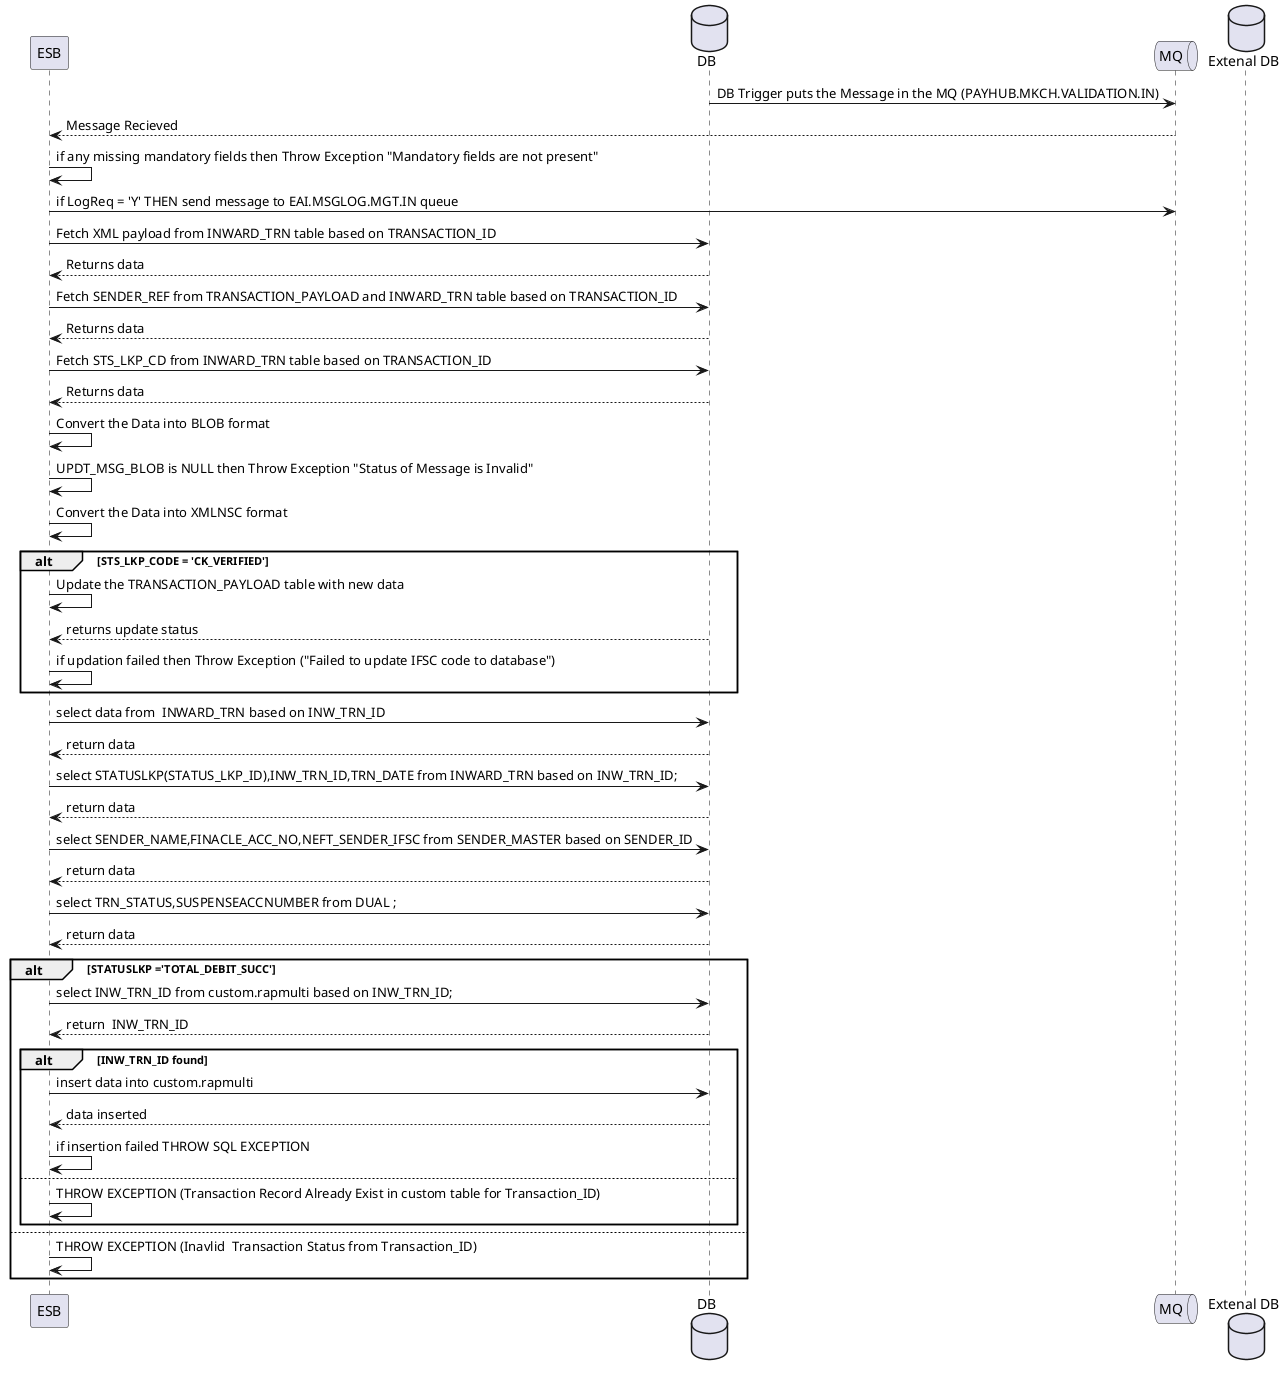 @startuml INSERT TRN

participant ESB
Database "DB" as DB
Queue "MQ" as MQ
Database "Extenal DB" as FN

DB -> MQ : DB Trigger puts the Message in the MQ (PAYHUB.MKCH.VALIDATION.IN)
MQ --> ESB : Message Recieved

ESB -> ESB : if any missing mandatory fields then Throw Exception "Mandatory fields are not present"

ESB -> MQ: if LogReq = 'Y' THEN send message to EAI.MSGLOG.MGT.IN queue

ESB -> DB : Fetch XML payload from INWARD_TRN table based on TRANSACTION_ID
DB --> ESB : Returns data

ESB -> DB : Fetch SENDER_REF from TRANSACTION_PAYLOAD and INWARD_TRN table based on TRANSACTION_ID
DB --> ESB : Returns data

ESB -> DB : Fetch STS_LKP_CD from INWARD_TRN table based on TRANSACTION_ID
DB --> ESB : Returns data

ESB -> ESB : Convert the Data into BLOB format

ESB -> ESB : UPDT_MSG_BLOB is NULL then Throw Exception "Status of Message is Invalid"

ESB -> ESB : Convert the Data into XMLNSC format

alt STS_LKP_CODE = 'CK_VERIFIED'
    ESB -> ESB : Update the TRANSACTION_PAYLOAD table with new data
    DB --> ESB : returns update status
    ESB -> ESB : if updation failed then Throw Exception ("Failed to update IFSC code to database")
end

ESB -> DB : select data from  INWARD_TRN based on INW_TRN_ID
DB --> ESB : return data

ESB -> DB : select STATUSLKP(STATUS_LKP_ID),INW_TRN_ID,TRN_DATE from INWARD_TRN based on INW_TRN_ID;
DB --> ESB : return data

ESB -> DB : select SENDER_NAME,FINACLE_ACC_NO,NEFT_SENDER_IFSC from SENDER_MASTER based on SENDER_ID
DB --> ESB:  return data

ESB -> DB : select TRN_STATUS,SUSPENSEACCNUMBER from DUAL ;
DB --> ESB : return data

alt STATUSLKP ='TOTAL_DEBIT_SUCC'
    ESB -> DB : select INW_TRN_ID from custom.rapmulti based on INW_TRN_ID;
    DB --> ESB : return  INW_TRN_ID

    alt INW_TRN_ID found
        ESB -> DB : insert data into custom.rapmulti
        DB --> ESB : data inserted

        ESB -> ESB : if insertion failed THROW SQL EXCEPTION 
    else 
        ESB -> ESB : THROW EXCEPTION (Transaction Record Already Exist in custom table for Transaction_ID)

    end
else
    ESB -> ESB : THROW EXCEPTION (Inavlid  Transaction Status from Transaction_ID)
end

@enduml